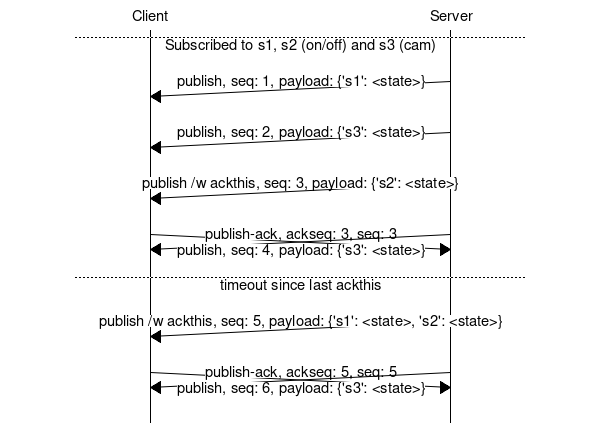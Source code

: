 # Normal publish with on/off sensors
msc {
 arcgradient = 15,
 wordwraparcs = "on";

 a [label="Client"],b [label="Server"];
 --- [label="Subscribed to s1, s2 (on/off) and s3 (cam)"];
a <= b [label="publish, seq: 1, payload: {'s1': <state>}"];
a <= b [label="publish, seq: 2, payload: {'s3': <state>}"];
a <= b [label="publish /w ackthis, seq: 3, payload: {'s2': <state>}"];
a => b [label="publish-ack, ackseq: 3, seq: 3"],
a <= b [label="\npublish, seq: 4, payload: {'s3': <state>}"];
--- [label="timeout since last ackthis"];
a <= b [label="publish /w ackthis, seq: 5, payload: {'s1': <state>, 's2': <state>}"];
a => b [label="publish-ack, ackseq: 5, seq: 5"],
a <= b [label="\npublish, seq: 6, payload: {'s3': <state>}"];

}